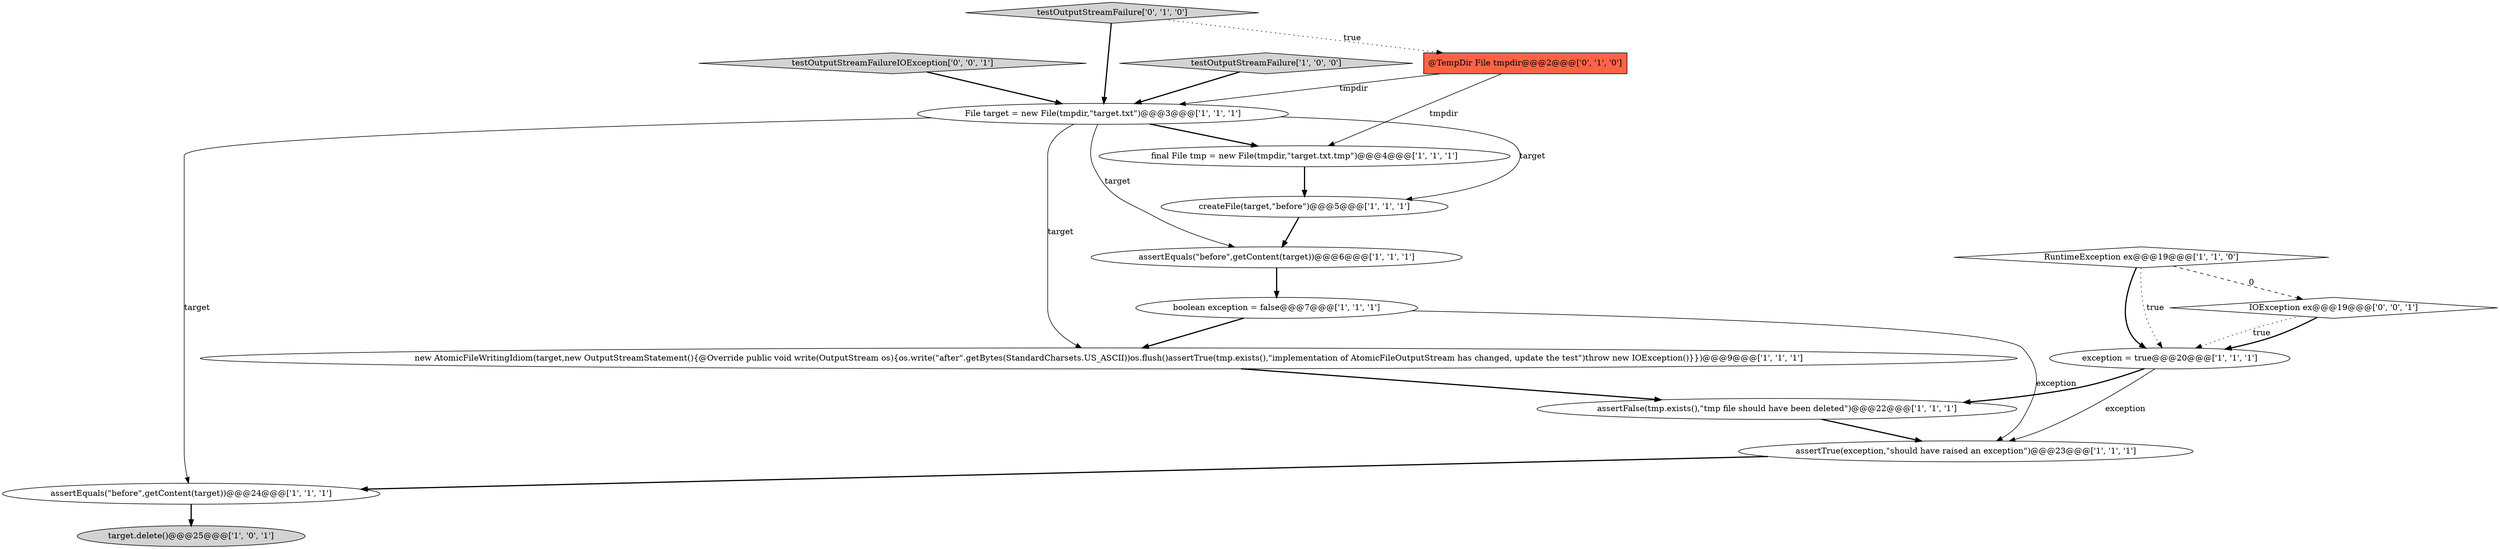 digraph {
0 [style = filled, label = "final File tmp = new File(tmpdir,\"target.txt.tmp\")@@@4@@@['1', '1', '1']", fillcolor = white, shape = ellipse image = "AAA0AAABBB1BBB"];
2 [style = filled, label = "boolean exception = false@@@7@@@['1', '1', '1']", fillcolor = white, shape = ellipse image = "AAA0AAABBB1BBB"];
3 [style = filled, label = "testOutputStreamFailure['1', '0', '0']", fillcolor = lightgray, shape = diamond image = "AAA0AAABBB1BBB"];
15 [style = filled, label = "IOException ex@@@19@@@['0', '0', '1']", fillcolor = white, shape = diamond image = "AAA0AAABBB3BBB"];
4 [style = filled, label = "target.delete()@@@25@@@['1', '0', '1']", fillcolor = lightgray, shape = ellipse image = "AAA0AAABBB1BBB"];
8 [style = filled, label = "assertFalse(tmp.exists(),\"tmp file should have been deleted\")@@@22@@@['1', '1', '1']", fillcolor = white, shape = ellipse image = "AAA0AAABBB1BBB"];
14 [style = filled, label = "testOutputStreamFailure['0', '1', '0']", fillcolor = lightgray, shape = diamond image = "AAA0AAABBB2BBB"];
6 [style = filled, label = "createFile(target,\"before\")@@@5@@@['1', '1', '1']", fillcolor = white, shape = ellipse image = "AAA0AAABBB1BBB"];
1 [style = filled, label = "assertEquals(\"before\",getContent(target))@@@24@@@['1', '1', '1']", fillcolor = white, shape = ellipse image = "AAA0AAABBB1BBB"];
7 [style = filled, label = "RuntimeException ex@@@19@@@['1', '1', '0']", fillcolor = white, shape = diamond image = "AAA0AAABBB1BBB"];
10 [style = filled, label = "assertEquals(\"before\",getContent(target))@@@6@@@['1', '1', '1']", fillcolor = white, shape = ellipse image = "AAA0AAABBB1BBB"];
12 [style = filled, label = "exception = true@@@20@@@['1', '1', '1']", fillcolor = white, shape = ellipse image = "AAA0AAABBB1BBB"];
16 [style = filled, label = "testOutputStreamFailureIOException['0', '0', '1']", fillcolor = lightgray, shape = diamond image = "AAA0AAABBB3BBB"];
5 [style = filled, label = "assertTrue(exception,\"should have raised an exception\")@@@23@@@['1', '1', '1']", fillcolor = white, shape = ellipse image = "AAA0AAABBB1BBB"];
9 [style = filled, label = "File target = new File(tmpdir,\"target.txt\")@@@3@@@['1', '1', '1']", fillcolor = white, shape = ellipse image = "AAA0AAABBB1BBB"];
13 [style = filled, label = "@TempDir File tmpdir@@@2@@@['0', '1', '0']", fillcolor = tomato, shape = box image = "AAA1AAABBB2BBB"];
11 [style = filled, label = "new AtomicFileWritingIdiom(target,new OutputStreamStatement(){@Override public void write(OutputStream os){os.write(\"after\".getBytes(StandardCharsets.US_ASCII))os.flush()assertTrue(tmp.exists(),\"implementation of AtomicFileOutputStream has changed, update the test\")throw new IOException()}})@@@9@@@['1', '1', '1']", fillcolor = white, shape = ellipse image = "AAA0AAABBB1BBB"];
1->4 [style = bold, label=""];
9->0 [style = bold, label=""];
9->6 [style = solid, label="target"];
0->6 [style = bold, label=""];
7->12 [style = bold, label=""];
13->0 [style = solid, label="tmpdir"];
13->9 [style = solid, label="tmpdir"];
14->13 [style = dotted, label="true"];
7->12 [style = dotted, label="true"];
3->9 [style = bold, label=""];
5->1 [style = bold, label=""];
9->1 [style = solid, label="target"];
8->5 [style = bold, label=""];
9->10 [style = solid, label="target"];
12->5 [style = solid, label="exception"];
12->8 [style = bold, label=""];
6->10 [style = bold, label=""];
7->15 [style = dashed, label="0"];
15->12 [style = dotted, label="true"];
11->8 [style = bold, label=""];
14->9 [style = bold, label=""];
10->2 [style = bold, label=""];
15->12 [style = bold, label=""];
9->11 [style = solid, label="target"];
2->11 [style = bold, label=""];
16->9 [style = bold, label=""];
2->5 [style = solid, label="exception"];
}
